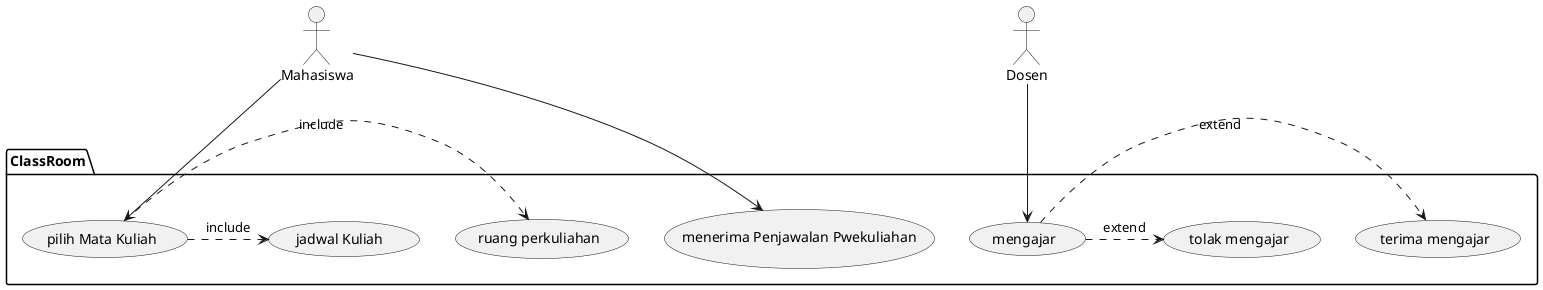 @startuml Academic
actor Mahasiswa as mhs 
actor Dosen as dsn

    package ClassRoom{
        usecase "pilih Mata Kuliah" as U1
        usecase "jadwal Kuliah " as U2
        usecase "ruang perkuliahan" as U3
        usecase "menerima Penjawalan Pwekuliahan" as U4
        usecase "mengajar" as U7
        usecase "terima mengajar" as U5
        usecase "tolak mengajar" as U6
}

mhs --> U1
U1 .>U2 :include 
U1 .> U3 :include 
mhs --> U4 
dsn --> U7
U7 .> U6 : extend 
U7 .> U5 : extend
@enduml